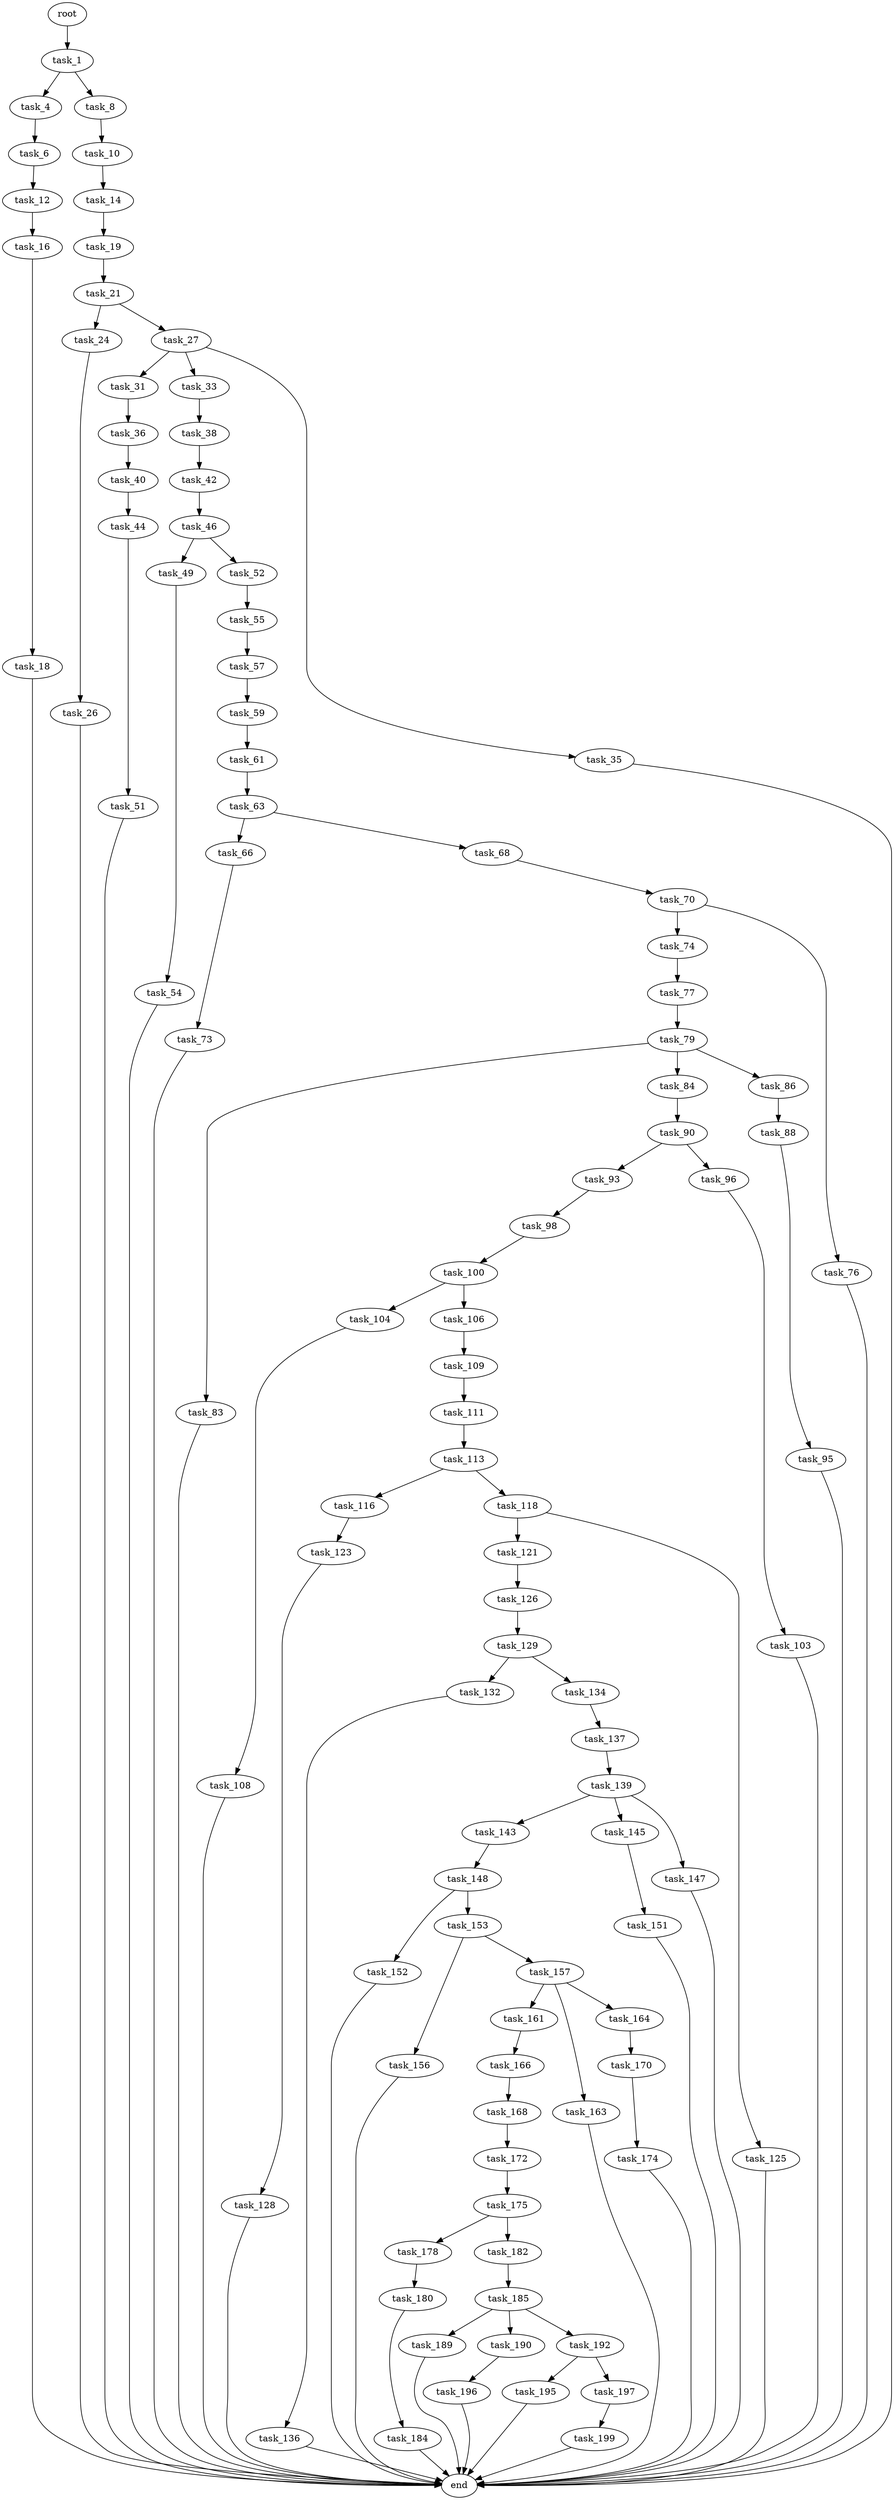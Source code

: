 digraph G {
  root [size="0.000000"];
  task_1 [size="14384686924.000000"];
  task_4 [size="589938026628.000000"];
  task_6 [size="3022870969.000000"];
  task_8 [size="549755813888.000000"];
  task_10 [size="8589934592.000000"];
  task_12 [size="1073741824000.000000"];
  task_14 [size="1073741824000.000000"];
  task_16 [size="8589934592.000000"];
  task_18 [size="28991029248.000000"];
  task_19 [size="46563397168.000000"];
  task_21 [size="134217728000.000000"];
  task_24 [size="6667185178.000000"];
  task_26 [size="283069500767.000000"];
  task_27 [size="134217728000.000000"];
  task_31 [size="1073741824000.000000"];
  task_33 [size="134217728000.000000"];
  task_35 [size="1073741824000.000000"];
  task_36 [size="1073741824000.000000"];
  task_38 [size="204501301037.000000"];
  task_40 [size="154578433353.000000"];
  task_42 [size="298339555556.000000"];
  task_44 [size="1370205766.000000"];
  task_46 [size="782757789696.000000"];
  task_49 [size="42319830686.000000"];
  task_51 [size="485469595454.000000"];
  task_52 [size="231928233984.000000"];
  task_54 [size="43660053774.000000"];
  task_55 [size="368293445632.000000"];
  task_57 [size="68719476736.000000"];
  task_59 [size="2854722448.000000"];
  task_61 [size="2790505969.000000"];
  task_63 [size="12255591272.000000"];
  task_66 [size="7185987623.000000"];
  task_68 [size="6466137927.000000"];
  task_70 [size="231928233984.000000"];
  task_73 [size="134217728000.000000"];
  task_74 [size="782757789696.000000"];
  task_76 [size="782757789696.000000"];
  task_77 [size="234520019186.000000"];
  task_79 [size="782757789696.000000"];
  task_83 [size="28991029248.000000"];
  task_84 [size="549755813888.000000"];
  task_86 [size="406096039487.000000"];
  task_88 [size="273326137391.000000"];
  task_90 [size="508103573897.000000"];
  task_93 [size="21235762885.000000"];
  task_95 [size="1073741824000.000000"];
  task_96 [size="143683256941.000000"];
  task_98 [size="3809324571.000000"];
  task_100 [size="134217728000.000000"];
  task_103 [size="134217728000.000000"];
  task_104 [size="68719476736.000000"];
  task_106 [size="380900648517.000000"];
  task_108 [size="8589934592.000000"];
  task_109 [size="134217728000.000000"];
  task_111 [size="7647206630.000000"];
  task_113 [size="1073741824000.000000"];
  task_116 [size="66711182704.000000"];
  task_118 [size="12578787135.000000"];
  task_121 [size="68719476736.000000"];
  task_123 [size="68719476736.000000"];
  task_125 [size="640781664347.000000"];
  task_126 [size="1986244372.000000"];
  task_128 [size="9745199689.000000"];
  task_129 [size="13836854796.000000"];
  task_132 [size="28991029248.000000"];
  task_134 [size="28991029248.000000"];
  task_136 [size="156857882981.000000"];
  task_137 [size="1114738201448.000000"];
  task_139 [size="15875494629.000000"];
  task_143 [size="4541995619.000000"];
  task_145 [size="549755813888.000000"];
  task_147 [size="37973443745.000000"];
  task_148 [size="1073741824000.000000"];
  task_151 [size="68719476736.000000"];
  task_152 [size="551881500295.000000"];
  task_153 [size="368293445632.000000"];
  task_156 [size="28991029248.000000"];
  task_157 [size="782757789696.000000"];
  task_161 [size="2291601639.000000"];
  task_163 [size="385253441683.000000"];
  task_164 [size="231928233984.000000"];
  task_166 [size="368293445632.000000"];
  task_168 [size="18909764706.000000"];
  task_170 [size="1406907828436.000000"];
  task_172 [size="1381709243346.000000"];
  task_174 [size="368293445632.000000"];
  task_175 [size="26130364361.000000"];
  task_178 [size="231928233984.000000"];
  task_180 [size="1073741824000.000000"];
  task_182 [size="215671721839.000000"];
  task_184 [size="1388307510.000000"];
  task_185 [size="28991029248.000000"];
  task_189 [size="8589934592.000000"];
  task_190 [size="2089727639.000000"];
  task_192 [size="76982569746.000000"];
  task_195 [size="231928233984.000000"];
  task_196 [size="69362736488.000000"];
  task_197 [size="7897724281.000000"];
  task_199 [size="1073741824000.000000"];
  end [size="0.000000"];

  root -> task_1 [size="1.000000"];
  task_1 -> task_4 [size="33554432.000000"];
  task_1 -> task_8 [size="33554432.000000"];
  task_4 -> task_6 [size="536870912.000000"];
  task_6 -> task_12 [size="75497472.000000"];
  task_8 -> task_10 [size="536870912.000000"];
  task_10 -> task_14 [size="33554432.000000"];
  task_12 -> task_16 [size="838860800.000000"];
  task_14 -> task_19 [size="838860800.000000"];
  task_16 -> task_18 [size="33554432.000000"];
  task_18 -> end [size="1.000000"];
  task_19 -> task_21 [size="838860800.000000"];
  task_21 -> task_24 [size="209715200.000000"];
  task_21 -> task_27 [size="209715200.000000"];
  task_24 -> task_26 [size="301989888.000000"];
  task_26 -> end [size="1.000000"];
  task_27 -> task_31 [size="209715200.000000"];
  task_27 -> task_33 [size="209715200.000000"];
  task_27 -> task_35 [size="209715200.000000"];
  task_31 -> task_36 [size="838860800.000000"];
  task_33 -> task_38 [size="209715200.000000"];
  task_35 -> end [size="1.000000"];
  task_36 -> task_40 [size="838860800.000000"];
  task_38 -> task_42 [size="134217728.000000"];
  task_40 -> task_44 [size="209715200.000000"];
  task_42 -> task_46 [size="536870912.000000"];
  task_44 -> task_51 [size="134217728.000000"];
  task_46 -> task_49 [size="679477248.000000"];
  task_46 -> task_52 [size="679477248.000000"];
  task_49 -> task_54 [size="679477248.000000"];
  task_51 -> end [size="1.000000"];
  task_52 -> task_55 [size="301989888.000000"];
  task_54 -> end [size="1.000000"];
  task_55 -> task_57 [size="411041792.000000"];
  task_57 -> task_59 [size="134217728.000000"];
  task_59 -> task_61 [size="75497472.000000"];
  task_61 -> task_63 [size="134217728.000000"];
  task_63 -> task_66 [size="33554432.000000"];
  task_63 -> task_68 [size="33554432.000000"];
  task_66 -> task_73 [size="134217728.000000"];
  task_68 -> task_70 [size="134217728.000000"];
  task_70 -> task_74 [size="301989888.000000"];
  task_70 -> task_76 [size="301989888.000000"];
  task_73 -> end [size="1.000000"];
  task_74 -> task_77 [size="679477248.000000"];
  task_76 -> end [size="1.000000"];
  task_77 -> task_79 [size="209715200.000000"];
  task_79 -> task_83 [size="679477248.000000"];
  task_79 -> task_84 [size="679477248.000000"];
  task_79 -> task_86 [size="679477248.000000"];
  task_83 -> end [size="1.000000"];
  task_84 -> task_90 [size="536870912.000000"];
  task_86 -> task_88 [size="411041792.000000"];
  task_88 -> task_95 [size="301989888.000000"];
  task_90 -> task_93 [size="536870912.000000"];
  task_90 -> task_96 [size="536870912.000000"];
  task_93 -> task_98 [size="838860800.000000"];
  task_95 -> end [size="1.000000"];
  task_96 -> task_103 [size="411041792.000000"];
  task_98 -> task_100 [size="209715200.000000"];
  task_100 -> task_104 [size="209715200.000000"];
  task_100 -> task_106 [size="209715200.000000"];
  task_103 -> end [size="1.000000"];
  task_104 -> task_108 [size="134217728.000000"];
  task_106 -> task_109 [size="679477248.000000"];
  task_108 -> end [size="1.000000"];
  task_109 -> task_111 [size="209715200.000000"];
  task_111 -> task_113 [size="134217728.000000"];
  task_113 -> task_116 [size="838860800.000000"];
  task_113 -> task_118 [size="838860800.000000"];
  task_116 -> task_123 [size="134217728.000000"];
  task_118 -> task_121 [size="536870912.000000"];
  task_118 -> task_125 [size="536870912.000000"];
  task_121 -> task_126 [size="134217728.000000"];
  task_123 -> task_128 [size="134217728.000000"];
  task_125 -> end [size="1.000000"];
  task_126 -> task_129 [size="33554432.000000"];
  task_128 -> end [size="1.000000"];
  task_129 -> task_132 [size="411041792.000000"];
  task_129 -> task_134 [size="411041792.000000"];
  task_132 -> task_136 [size="75497472.000000"];
  task_134 -> task_137 [size="75497472.000000"];
  task_136 -> end [size="1.000000"];
  task_137 -> task_139 [size="679477248.000000"];
  task_139 -> task_143 [size="301989888.000000"];
  task_139 -> task_145 [size="301989888.000000"];
  task_139 -> task_147 [size="301989888.000000"];
  task_143 -> task_148 [size="75497472.000000"];
  task_145 -> task_151 [size="536870912.000000"];
  task_147 -> end [size="1.000000"];
  task_148 -> task_152 [size="838860800.000000"];
  task_148 -> task_153 [size="838860800.000000"];
  task_151 -> end [size="1.000000"];
  task_152 -> end [size="1.000000"];
  task_153 -> task_156 [size="411041792.000000"];
  task_153 -> task_157 [size="411041792.000000"];
  task_156 -> end [size="1.000000"];
  task_157 -> task_161 [size="679477248.000000"];
  task_157 -> task_163 [size="679477248.000000"];
  task_157 -> task_164 [size="679477248.000000"];
  task_161 -> task_166 [size="134217728.000000"];
  task_163 -> end [size="1.000000"];
  task_164 -> task_170 [size="301989888.000000"];
  task_166 -> task_168 [size="411041792.000000"];
  task_168 -> task_172 [size="411041792.000000"];
  task_170 -> task_174 [size="838860800.000000"];
  task_172 -> task_175 [size="838860800.000000"];
  task_174 -> end [size="1.000000"];
  task_175 -> task_178 [size="536870912.000000"];
  task_175 -> task_182 [size="536870912.000000"];
  task_178 -> task_180 [size="301989888.000000"];
  task_180 -> task_184 [size="838860800.000000"];
  task_182 -> task_185 [size="411041792.000000"];
  task_184 -> end [size="1.000000"];
  task_185 -> task_189 [size="75497472.000000"];
  task_185 -> task_190 [size="75497472.000000"];
  task_185 -> task_192 [size="75497472.000000"];
  task_189 -> end [size="1.000000"];
  task_190 -> task_196 [size="134217728.000000"];
  task_192 -> task_195 [size="75497472.000000"];
  task_192 -> task_197 [size="75497472.000000"];
  task_195 -> end [size="1.000000"];
  task_196 -> end [size="1.000000"];
  task_197 -> task_199 [size="411041792.000000"];
  task_199 -> end [size="1.000000"];
}
